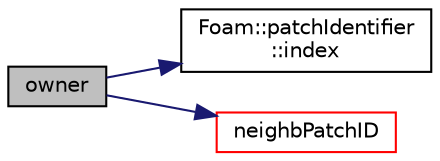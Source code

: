 digraph "owner"
{
  bgcolor="transparent";
  edge [fontname="Helvetica",fontsize="10",labelfontname="Helvetica",labelfontsize="10"];
  node [fontname="Helvetica",fontsize="10",shape=record];
  rankdir="LR";
  Node1225 [label="owner",height=0.2,width=0.4,color="black", fillcolor="grey75", style="filled", fontcolor="black"];
  Node1225 -> Node1226 [color="midnightblue",fontsize="10",style="solid",fontname="Helvetica"];
  Node1226 [label="Foam::patchIdentifier\l::index",height=0.2,width=0.4,color="black",URL="$a28273.html#a4a438520bb14406481732edc13c119c7",tooltip="Return the index of this patch in the boundaryMesh. "];
  Node1225 -> Node1227 [color="midnightblue",fontsize="10",style="solid",fontname="Helvetica"];
  Node1227 [label="neighbPatchID",height=0.2,width=0.4,color="red",URL="$a28589.html#afc2149e80f0785ace675c205b80eb6bc",tooltip="Neighbour patchID. "];
}
